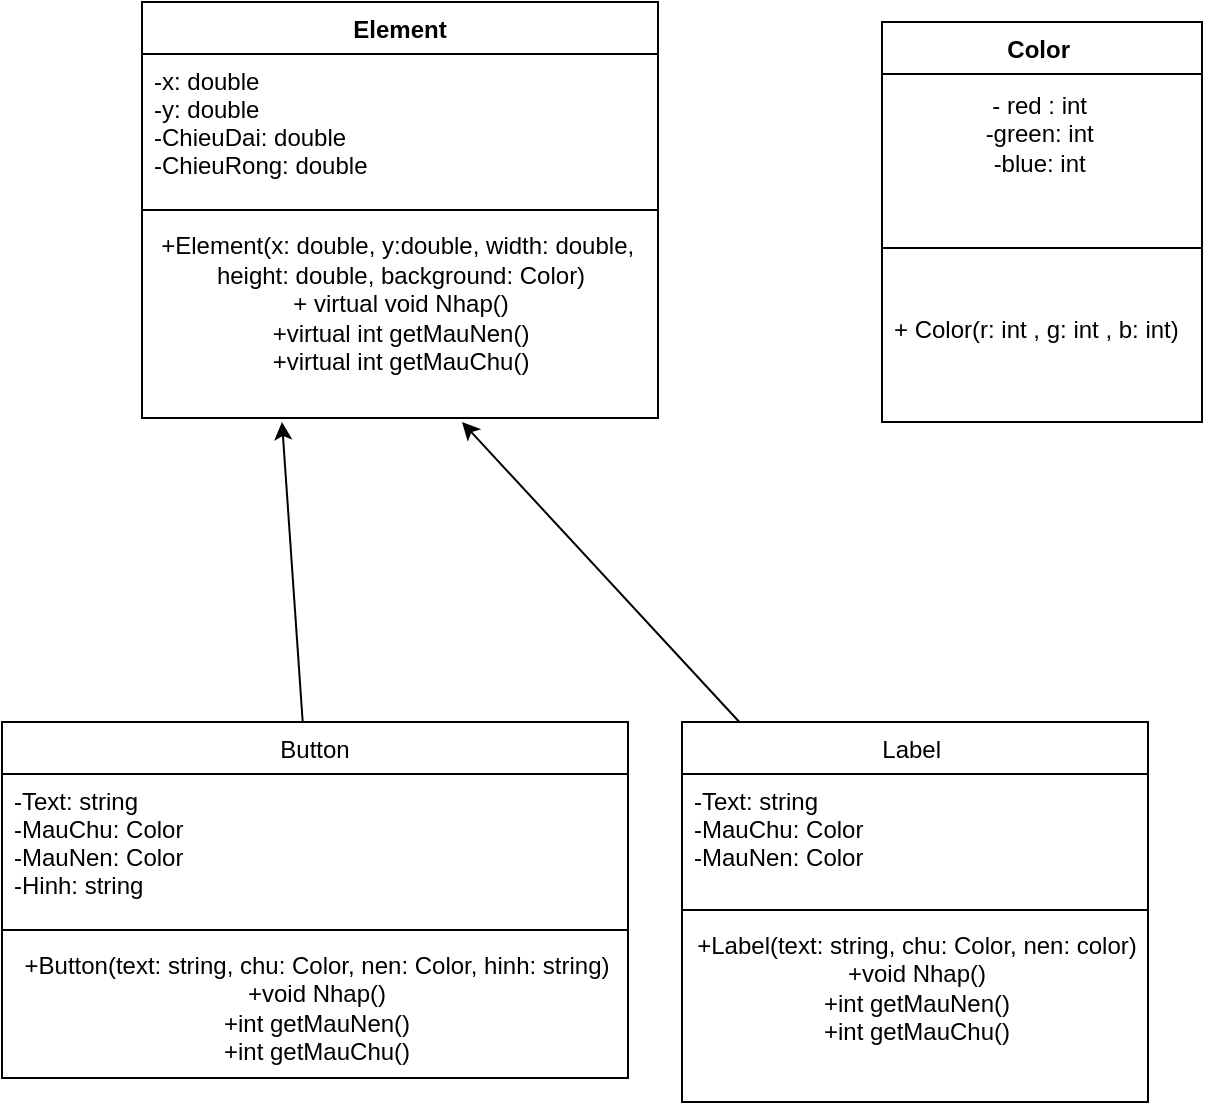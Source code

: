 <mxfile version="24.4.9" type="github">
  <diagram id="C5RBs43oDa-KdzZeNtuy" name="Page-1">
    <mxGraphModel dx="598" dy="818" grid="1" gridSize="10" guides="1" tooltips="1" connect="1" arrows="1" fold="1" page="1" pageScale="1" pageWidth="827" pageHeight="1169" math="0" shadow="0">
      <root>
        <mxCell id="WIyWlLk6GJQsqaUBKTNV-0" />
        <mxCell id="WIyWlLk6GJQsqaUBKTNV-1" parent="WIyWlLk6GJQsqaUBKTNV-0" />
        <mxCell id="sczyDCgdXhJXsju84fPX-8" value="Element" style="swimlane;fontStyle=1;align=center;verticalAlign=top;childLayout=stackLayout;horizontal=1;startSize=26;horizontalStack=0;resizeParent=1;resizeLast=0;collapsible=1;marginBottom=0;rounded=0;shadow=0;strokeWidth=1;" vertex="1" parent="WIyWlLk6GJQsqaUBKTNV-1">
          <mxGeometry x="80" width="258" height="208" as="geometry">
            <mxRectangle x="230" y="140" width="160" height="26" as="alternateBounds" />
          </mxGeometry>
        </mxCell>
        <mxCell id="sczyDCgdXhJXsju84fPX-10" value="-x: double &#xa;-y: double &#xa;-ChieuDai: double &#xa;-ChieuRong: double &#xa;" style="text;align=left;verticalAlign=top;spacingLeft=4;spacingRight=4;overflow=hidden;rotatable=0;points=[[0,0.5],[1,0.5]];portConstraint=eastwest;rounded=0;shadow=0;html=0;" vertex="1" parent="sczyDCgdXhJXsju84fPX-8">
          <mxGeometry y="26" width="258" height="74" as="geometry" />
        </mxCell>
        <mxCell id="sczyDCgdXhJXsju84fPX-12" value="" style="line;html=1;strokeWidth=1;align=left;verticalAlign=middle;spacingTop=-1;spacingLeft=3;spacingRight=3;rotatable=0;labelPosition=right;points=[];portConstraint=eastwest;" vertex="1" parent="sczyDCgdXhJXsju84fPX-8">
          <mxGeometry y="100" width="258" height="8" as="geometry" />
        </mxCell>
        <mxCell id="sczyDCgdXhJXsju84fPX-20" value="+Element(x: double, y:double, width: double,&amp;nbsp;&lt;div&gt;height: double, background: Color)&lt;/div&gt;&lt;div&gt;+ virtual void Nhap()&lt;/div&gt;&lt;div&gt;+virtual int getMauNen()&lt;/div&gt;&lt;div&gt;+virtual int getMauChu()&lt;/div&gt;&lt;div&gt;&lt;br&gt;&lt;/div&gt;" style="text;html=1;align=center;verticalAlign=middle;resizable=0;points=[];autosize=1;strokeColor=none;fillColor=none;" vertex="1" parent="sczyDCgdXhJXsju84fPX-8">
          <mxGeometry y="108" width="258" height="100" as="geometry" />
        </mxCell>
        <mxCell id="sczyDCgdXhJXsju84fPX-15" value="Color&amp;nbsp;" style="swimlane;fontStyle=1;align=center;verticalAlign=top;childLayout=stackLayout;horizontal=1;startSize=26;horizontalStack=0;resizeParent=1;resizeParentMax=0;resizeLast=0;collapsible=1;marginBottom=0;whiteSpace=wrap;html=1;" vertex="1" parent="WIyWlLk6GJQsqaUBKTNV-1">
          <mxGeometry x="450" y="10" width="160" height="200" as="geometry" />
        </mxCell>
        <mxCell id="sczyDCgdXhJXsju84fPX-21" value="- red : int&amp;nbsp;&lt;div&gt;-green: int&amp;nbsp;&lt;/div&gt;&lt;div&gt;-blue: int&amp;nbsp;&lt;/div&gt;" style="text;html=1;align=center;verticalAlign=middle;resizable=0;points=[];autosize=1;strokeColor=none;fillColor=none;" vertex="1" parent="sczyDCgdXhJXsju84fPX-15">
          <mxGeometry y="26" width="160" height="60" as="geometry" />
        </mxCell>
        <mxCell id="sczyDCgdXhJXsju84fPX-17" value="" style="line;strokeWidth=1;fillColor=none;align=left;verticalAlign=middle;spacingTop=-1;spacingLeft=3;spacingRight=3;rotatable=0;labelPosition=right;points=[];portConstraint=eastwest;strokeColor=inherit;" vertex="1" parent="sczyDCgdXhJXsju84fPX-15">
          <mxGeometry y="86" width="160" height="54" as="geometry" />
        </mxCell>
        <mxCell id="sczyDCgdXhJXsju84fPX-18" value="+ Color(r: int , g: int , b: int)&amp;nbsp;&lt;div&gt;&lt;br&gt;&lt;/div&gt;" style="text;strokeColor=none;fillColor=none;align=left;verticalAlign=top;spacingLeft=4;spacingRight=4;overflow=hidden;rotatable=0;points=[[0,0.5],[1,0.5]];portConstraint=eastwest;whiteSpace=wrap;html=1;" vertex="1" parent="sczyDCgdXhJXsju84fPX-15">
          <mxGeometry y="140" width="160" height="60" as="geometry" />
        </mxCell>
        <mxCell id="sczyDCgdXhJXsju84fPX-37" value="" style="rounded=0;orthogonalLoop=1;jettySize=auto;html=1;" edge="1" parent="WIyWlLk6GJQsqaUBKTNV-1" source="sczyDCgdXhJXsju84fPX-22">
          <mxGeometry relative="1" as="geometry">
            <mxPoint x="240" y="210" as="targetPoint" />
          </mxGeometry>
        </mxCell>
        <mxCell id="sczyDCgdXhJXsju84fPX-22" value="Label " style="swimlane;fontStyle=0;align=center;verticalAlign=top;childLayout=stackLayout;horizontal=1;startSize=26;horizontalStack=0;resizeParent=1;resizeLast=0;collapsible=1;marginBottom=0;rounded=0;shadow=0;strokeWidth=1;" vertex="1" parent="WIyWlLk6GJQsqaUBKTNV-1">
          <mxGeometry x="350" y="360" width="233" height="190" as="geometry">
            <mxRectangle x="230" y="140" width="160" height="26" as="alternateBounds" />
          </mxGeometry>
        </mxCell>
        <mxCell id="sczyDCgdXhJXsju84fPX-23" value="-Text: string  &#xa;-MauChu: Color &#xa;-MauNen: Color" style="text;align=left;verticalAlign=top;spacingLeft=4;spacingRight=4;overflow=hidden;rotatable=0;points=[[0,0.5],[1,0.5]];portConstraint=eastwest;" vertex="1" parent="sczyDCgdXhJXsju84fPX-22">
          <mxGeometry y="26" width="233" height="64" as="geometry" />
        </mxCell>
        <mxCell id="sczyDCgdXhJXsju84fPX-26" value="" style="line;html=1;strokeWidth=1;align=left;verticalAlign=middle;spacingTop=-1;spacingLeft=3;spacingRight=3;rotatable=0;labelPosition=right;points=[];portConstraint=eastwest;" vertex="1" parent="sczyDCgdXhJXsju84fPX-22">
          <mxGeometry y="90" width="233" height="8" as="geometry" />
        </mxCell>
        <mxCell id="sczyDCgdXhJXsju84fPX-43" value="&lt;div&gt;+Label(text: string, chu: Color, nen: color)&lt;/div&gt;+void Nhap()&lt;br&gt;+int getMauNen()&lt;br&gt;+int getMauChu()" style="text;html=1;align=center;verticalAlign=middle;resizable=0;points=[];autosize=1;strokeColor=none;fillColor=none;" vertex="1" parent="sczyDCgdXhJXsju84fPX-22">
          <mxGeometry y="98" width="233" height="70" as="geometry" />
        </mxCell>
        <mxCell id="sczyDCgdXhJXsju84fPX-32" value="Button" style="swimlane;fontStyle=0;align=center;verticalAlign=top;childLayout=stackLayout;horizontal=1;startSize=26;horizontalStack=0;resizeParent=1;resizeLast=0;collapsible=1;marginBottom=0;rounded=0;shadow=0;strokeWidth=1;" vertex="1" parent="WIyWlLk6GJQsqaUBKTNV-1">
          <mxGeometry x="10" y="360" width="313" height="178" as="geometry">
            <mxRectangle x="230" y="140" width="160" height="26" as="alternateBounds" />
          </mxGeometry>
        </mxCell>
        <mxCell id="sczyDCgdXhJXsju84fPX-33" value="-Text: string &#xa;-MauChu: Color &#xa;-MauNen: Color &#xa;-Hinh: string " style="text;align=left;verticalAlign=top;spacingLeft=4;spacingRight=4;overflow=hidden;rotatable=0;points=[[0,0.5],[1,0.5]];portConstraint=eastwest;" vertex="1" parent="sczyDCgdXhJXsju84fPX-32">
          <mxGeometry y="26" width="313" height="74" as="geometry" />
        </mxCell>
        <mxCell id="sczyDCgdXhJXsju84fPX-34" value="" style="line;html=1;strokeWidth=1;align=left;verticalAlign=middle;spacingTop=-1;spacingLeft=3;spacingRight=3;rotatable=0;labelPosition=right;points=[];portConstraint=eastwest;" vertex="1" parent="sczyDCgdXhJXsju84fPX-32">
          <mxGeometry y="100" width="313" height="8" as="geometry" />
        </mxCell>
        <mxCell id="sczyDCgdXhJXsju84fPX-41" value="+Button(text: string, chu: Color, nen: Color, hinh: string)&lt;div&gt;+void Nhap()&lt;br&gt;+int getMauNen()&lt;br&gt;+int getMauChu()&lt;/div&gt;" style="text;html=1;align=center;verticalAlign=middle;resizable=0;points=[];autosize=1;strokeColor=none;fillColor=none;" vertex="1" parent="sczyDCgdXhJXsju84fPX-32">
          <mxGeometry y="108" width="313" height="70" as="geometry" />
        </mxCell>
        <mxCell id="sczyDCgdXhJXsju84fPX-38" style="rounded=0;orthogonalLoop=1;jettySize=auto;html=1;" edge="1" parent="WIyWlLk6GJQsqaUBKTNV-1" source="sczyDCgdXhJXsju84fPX-32">
          <mxGeometry relative="1" as="geometry">
            <mxPoint x="150" y="210" as="targetPoint" />
          </mxGeometry>
        </mxCell>
      </root>
    </mxGraphModel>
  </diagram>
</mxfile>
